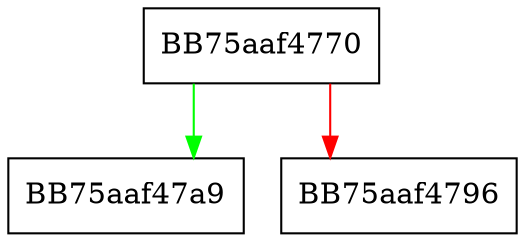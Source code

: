 digraph lua_mp_changedetectionrecid {
  node [shape="box"];
  graph [splines=ortho];
  BB75aaf4770 -> BB75aaf47a9 [color="green"];
  BB75aaf4770 -> BB75aaf4796 [color="red"];
}